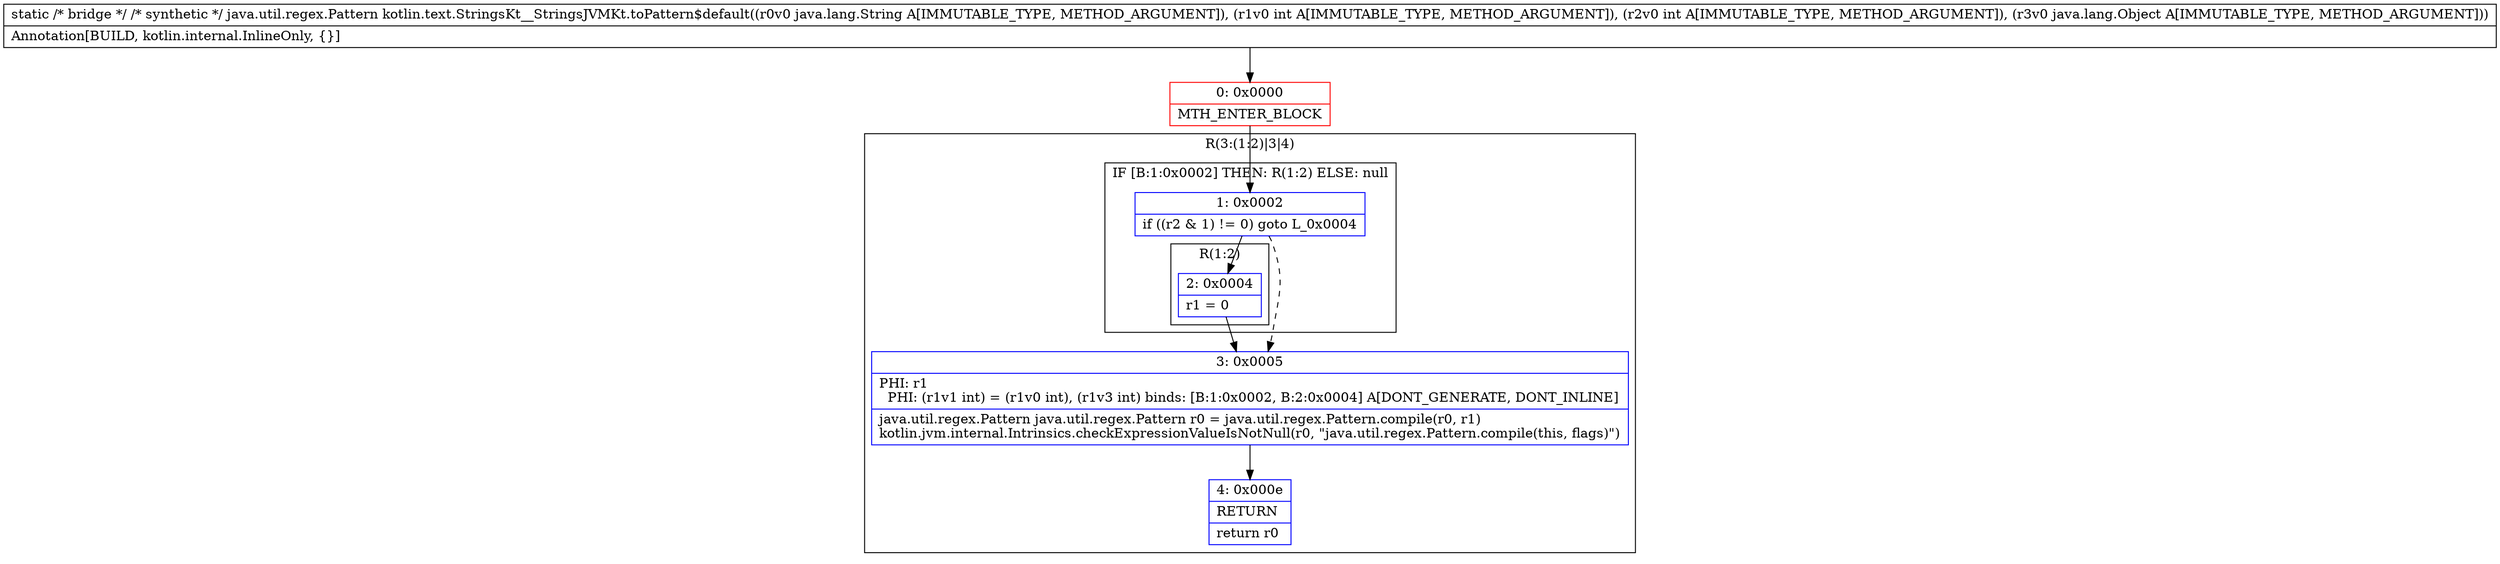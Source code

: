 digraph "CFG forkotlin.text.StringsKt__StringsJVMKt.toPattern$default(Ljava\/lang\/String;IILjava\/lang\/Object;)Ljava\/util\/regex\/Pattern;" {
subgraph cluster_Region_842463775 {
label = "R(3:(1:2)|3|4)";
node [shape=record,color=blue];
subgraph cluster_IfRegion_684121516 {
label = "IF [B:1:0x0002] THEN: R(1:2) ELSE: null";
node [shape=record,color=blue];
Node_1 [shape=record,label="{1\:\ 0x0002|if ((r2 & 1) != 0) goto L_0x0004\l}"];
subgraph cluster_Region_968991964 {
label = "R(1:2)";
node [shape=record,color=blue];
Node_2 [shape=record,label="{2\:\ 0x0004|r1 = 0\l}"];
}
}
Node_3 [shape=record,label="{3\:\ 0x0005|PHI: r1 \l  PHI: (r1v1 int) = (r1v0 int), (r1v3 int) binds: [B:1:0x0002, B:2:0x0004] A[DONT_GENERATE, DONT_INLINE]\l|java.util.regex.Pattern java.util.regex.Pattern r0 = java.util.regex.Pattern.compile(r0, r1)\lkotlin.jvm.internal.Intrinsics.checkExpressionValueIsNotNull(r0, \"java.util.regex.Pattern.compile(this, flags)\")\l}"];
Node_4 [shape=record,label="{4\:\ 0x000e|RETURN\l|return r0\l}"];
}
Node_0 [shape=record,color=red,label="{0\:\ 0x0000|MTH_ENTER_BLOCK\l}"];
MethodNode[shape=record,label="{static \/* bridge *\/ \/* synthetic *\/ java.util.regex.Pattern kotlin.text.StringsKt__StringsJVMKt.toPattern$default((r0v0 java.lang.String A[IMMUTABLE_TYPE, METHOD_ARGUMENT]), (r1v0 int A[IMMUTABLE_TYPE, METHOD_ARGUMENT]), (r2v0 int A[IMMUTABLE_TYPE, METHOD_ARGUMENT]), (r3v0 java.lang.Object A[IMMUTABLE_TYPE, METHOD_ARGUMENT]))  | Annotation[BUILD, kotlin.internal.InlineOnly, \{\}]\l}"];
MethodNode -> Node_0;
Node_1 -> Node_2;
Node_1 -> Node_3[style=dashed];
Node_2 -> Node_3;
Node_3 -> Node_4;
Node_0 -> Node_1;
}

